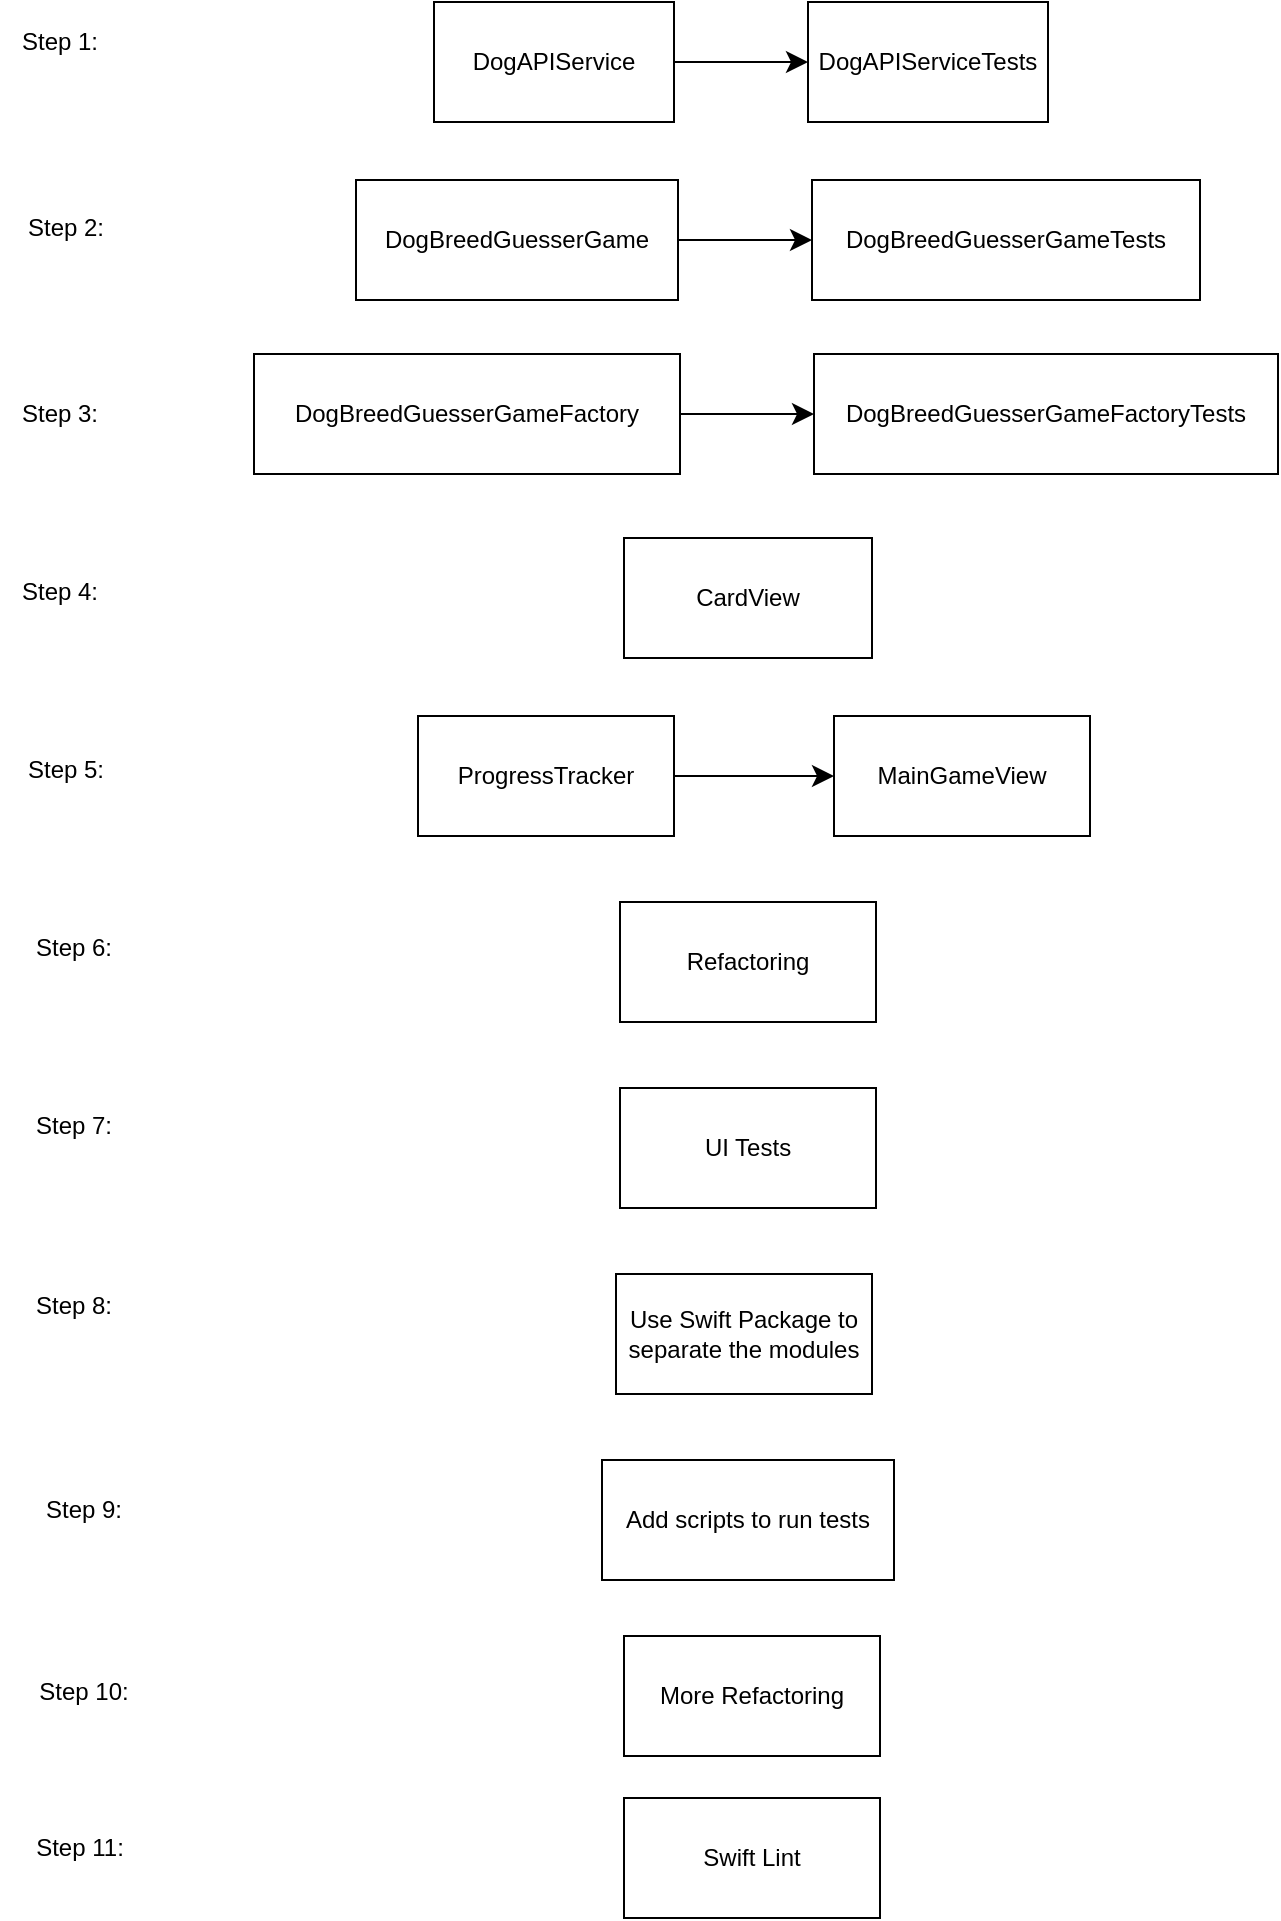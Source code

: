 <mxfile version="28.0.7">
  <diagram name="Page-1" id="QZY2bWLaEW5cdGxH5x7w">
    <mxGraphModel dx="1283" dy="535" grid="0" gridSize="10" guides="1" tooltips="1" connect="1" arrows="1" fold="1" page="0" pageScale="1" pageWidth="1200" pageHeight="1920" math="0" shadow="0">
      <root>
        <mxCell id="0" />
        <mxCell id="1" parent="0" />
        <mxCell id="D3fMTNGqQRh3m1Ag3P_2-3" style="edgeStyle=none;curved=1;rounded=0;orthogonalLoop=1;jettySize=auto;html=1;exitX=1;exitY=0.5;exitDx=0;exitDy=0;entryX=0;entryY=0.5;entryDx=0;entryDy=0;fontSize=12;startSize=8;endSize=8;" parent="1" source="D3fMTNGqQRh3m1Ag3P_2-1" target="D3fMTNGqQRh3m1Ag3P_2-2" edge="1">
          <mxGeometry relative="1" as="geometry" />
        </mxCell>
        <mxCell id="D3fMTNGqQRh3m1Ag3P_2-1" value="DogAPIService" style="rounded=0;whiteSpace=wrap;html=1;" parent="1" vertex="1">
          <mxGeometry x="-30" y="58" width="120" height="60" as="geometry" />
        </mxCell>
        <mxCell id="D3fMTNGqQRh3m1Ag3P_2-2" value="DogAPIServiceTests" style="rounded=0;whiteSpace=wrap;html=1;" parent="1" vertex="1">
          <mxGeometry x="157" y="58" width="120" height="60" as="geometry" />
        </mxCell>
        <mxCell id="D3fMTNGqQRh3m1Ag3P_2-4" style="edgeStyle=none;curved=1;rounded=0;orthogonalLoop=1;jettySize=auto;html=1;exitX=1;exitY=0.5;exitDx=0;exitDy=0;entryX=0;entryY=0.5;entryDx=0;entryDy=0;fontSize=12;startSize=8;endSize=8;" parent="1" source="D3fMTNGqQRh3m1Ag3P_2-5" target="D3fMTNGqQRh3m1Ag3P_2-6" edge="1">
          <mxGeometry relative="1" as="geometry" />
        </mxCell>
        <mxCell id="D3fMTNGqQRh3m1Ag3P_2-5" value="DogBreedGuesserGame" style="rounded=0;whiteSpace=wrap;html=1;" parent="1" vertex="1">
          <mxGeometry x="-69" y="147" width="161" height="60" as="geometry" />
        </mxCell>
        <mxCell id="D3fMTNGqQRh3m1Ag3P_2-6" value="DogBreedGuesserGameTests" style="rounded=0;whiteSpace=wrap;html=1;" parent="1" vertex="1">
          <mxGeometry x="159" y="147" width="194" height="60" as="geometry" />
        </mxCell>
        <mxCell id="D3fMTNGqQRh3m1Ag3P_2-7" style="edgeStyle=none;curved=1;rounded=0;orthogonalLoop=1;jettySize=auto;html=1;exitX=1;exitY=0.5;exitDx=0;exitDy=0;entryX=0;entryY=0.5;entryDx=0;entryDy=0;fontSize=12;startSize=8;endSize=8;" parent="1" source="D3fMTNGqQRh3m1Ag3P_2-8" target="D3fMTNGqQRh3m1Ag3P_2-9" edge="1">
          <mxGeometry relative="1" as="geometry" />
        </mxCell>
        <mxCell id="D3fMTNGqQRh3m1Ag3P_2-8" value="DogBreedGuesserGameFactory" style="rounded=0;whiteSpace=wrap;html=1;" parent="1" vertex="1">
          <mxGeometry x="-120" y="234" width="213" height="60" as="geometry" />
        </mxCell>
        <mxCell id="D3fMTNGqQRh3m1Ag3P_2-9" value="DogBreedGuesserGameFactoryTests" style="rounded=0;whiteSpace=wrap;html=1;" parent="1" vertex="1">
          <mxGeometry x="160" y="234" width="232" height="60" as="geometry" />
        </mxCell>
        <mxCell id="D3fMTNGqQRh3m1Ag3P_2-10" value="CardView" style="rounded=0;whiteSpace=wrap;html=1;" parent="1" vertex="1">
          <mxGeometry x="65" y="326" width="124" height="60" as="geometry" />
        </mxCell>
        <mxCell id="D3fMTNGqQRh3m1Ag3P_2-11" value="MainGameView" style="rounded=0;whiteSpace=wrap;html=1;" parent="1" vertex="1">
          <mxGeometry x="170" y="415" width="128" height="60" as="geometry" />
        </mxCell>
        <mxCell id="D3fMTNGqQRh3m1Ag3P_2-13" style="edgeStyle=none;curved=1;rounded=0;orthogonalLoop=1;jettySize=auto;html=1;exitX=1;exitY=0.5;exitDx=0;exitDy=0;entryX=0;entryY=0.5;entryDx=0;entryDy=0;fontSize=12;startSize=8;endSize=8;" parent="1" source="D3fMTNGqQRh3m1Ag3P_2-12" target="D3fMTNGqQRh3m1Ag3P_2-11" edge="1">
          <mxGeometry relative="1" as="geometry" />
        </mxCell>
        <mxCell id="D3fMTNGqQRh3m1Ag3P_2-12" value="ProgressTracker" style="rounded=0;whiteSpace=wrap;html=1;" parent="1" vertex="1">
          <mxGeometry x="-38" y="415" width="128" height="60" as="geometry" />
        </mxCell>
        <mxCell id="D3fMTNGqQRh3m1Ag3P_2-14" value="Refactoring" style="rounded=0;whiteSpace=wrap;html=1;" parent="1" vertex="1">
          <mxGeometry x="63" y="508" width="128" height="60" as="geometry" />
        </mxCell>
        <mxCell id="D3fMTNGqQRh3m1Ag3P_2-15" value="UI Tests" style="rounded=0;whiteSpace=wrap;html=1;" parent="1" vertex="1">
          <mxGeometry x="63" y="601" width="128" height="60" as="geometry" />
        </mxCell>
        <mxCell id="D3fMTNGqQRh3m1Ag3P_2-16" value="Use Swift Package to separate the modules" style="rounded=0;whiteSpace=wrap;html=1;" parent="1" vertex="1">
          <mxGeometry x="61" y="694" width="128" height="60" as="geometry" />
        </mxCell>
        <mxCell id="D3fMTNGqQRh3m1Ag3P_2-17" value="Step 1:" style="text;html=1;align=center;verticalAlign=middle;whiteSpace=wrap;rounded=0;" parent="1" vertex="1">
          <mxGeometry x="-247" y="63" width="60" height="30" as="geometry" />
        </mxCell>
        <mxCell id="D3fMTNGqQRh3m1Ag3P_2-18" value="Step 2:" style="text;html=1;align=center;verticalAlign=middle;whiteSpace=wrap;rounded=0;" parent="1" vertex="1">
          <mxGeometry x="-244" y="156" width="60" height="30" as="geometry" />
        </mxCell>
        <mxCell id="D3fMTNGqQRh3m1Ag3P_2-19" value="Step 3:" style="text;html=1;align=center;verticalAlign=middle;whiteSpace=wrap;rounded=0;" parent="1" vertex="1">
          <mxGeometry x="-247" y="249" width="60" height="30" as="geometry" />
        </mxCell>
        <mxCell id="D3fMTNGqQRh3m1Ag3P_2-20" value="Step 4:" style="text;html=1;align=center;verticalAlign=middle;whiteSpace=wrap;rounded=0;" parent="1" vertex="1">
          <mxGeometry x="-247" y="338" width="60" height="30" as="geometry" />
        </mxCell>
        <mxCell id="D3fMTNGqQRh3m1Ag3P_2-21" value="Step 5:" style="text;html=1;align=center;verticalAlign=middle;whiteSpace=wrap;rounded=0;" parent="1" vertex="1">
          <mxGeometry x="-244" y="427" width="60" height="30" as="geometry" />
        </mxCell>
        <mxCell id="D3fMTNGqQRh3m1Ag3P_2-22" value="Step 6:" style="text;html=1;align=center;verticalAlign=middle;whiteSpace=wrap;rounded=0;" parent="1" vertex="1">
          <mxGeometry x="-240" y="516" width="60" height="30" as="geometry" />
        </mxCell>
        <mxCell id="D3fMTNGqQRh3m1Ag3P_2-23" value="Step 7:" style="text;html=1;align=center;verticalAlign=middle;whiteSpace=wrap;rounded=0;" parent="1" vertex="1">
          <mxGeometry x="-240" y="605" width="60" height="30" as="geometry" />
        </mxCell>
        <mxCell id="D3fMTNGqQRh3m1Ag3P_2-24" value="Step 8:" style="text;html=1;align=center;verticalAlign=middle;whiteSpace=wrap;rounded=0;" parent="1" vertex="1">
          <mxGeometry x="-240" y="695" width="60" height="30" as="geometry" />
        </mxCell>
        <mxCell id="D3fMTNGqQRh3m1Ag3P_2-25" value="Add scripts to run tests" style="rounded=0;whiteSpace=wrap;html=1;" parent="1" vertex="1">
          <mxGeometry x="54" y="787" width="146" height="60" as="geometry" />
        </mxCell>
        <mxCell id="D3fMTNGqQRh3m1Ag3P_2-26" value="Step 9:" style="text;html=1;align=center;verticalAlign=middle;whiteSpace=wrap;rounded=0;" parent="1" vertex="1">
          <mxGeometry x="-235" y="797" width="60" height="30" as="geometry" />
        </mxCell>
        <mxCell id="D3fMTNGqQRh3m1Ag3P_2-27" value="More Refactoring" style="rounded=0;whiteSpace=wrap;html=1;" parent="1" vertex="1">
          <mxGeometry x="65" y="875" width="128" height="60" as="geometry" />
        </mxCell>
        <mxCell id="D3fMTNGqQRh3m1Ag3P_2-28" value="Step 10:" style="text;html=1;align=center;verticalAlign=middle;whiteSpace=wrap;rounded=0;" parent="1" vertex="1">
          <mxGeometry x="-235" y="888" width="60" height="30" as="geometry" />
        </mxCell>
        <mxCell id="jFlo62wqxC0Y_4u8tbYJ-1" value="Step 11:" style="text;html=1;align=center;verticalAlign=middle;whiteSpace=wrap;rounded=0;" vertex="1" parent="1">
          <mxGeometry x="-237" y="966" width="60" height="30" as="geometry" />
        </mxCell>
        <mxCell id="jFlo62wqxC0Y_4u8tbYJ-2" value="Swift Lint" style="rounded=0;whiteSpace=wrap;html=1;" vertex="1" parent="1">
          <mxGeometry x="65" y="956" width="128" height="60" as="geometry" />
        </mxCell>
      </root>
    </mxGraphModel>
  </diagram>
</mxfile>
